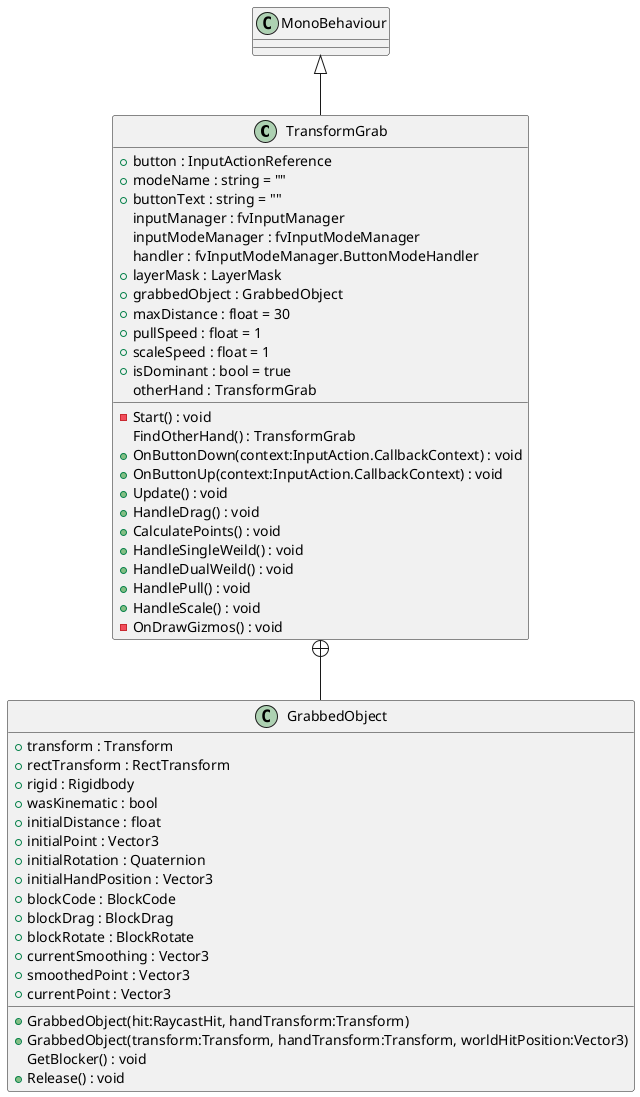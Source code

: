 @startuml
class TransformGrab {
    + button : InputActionReference
    + modeName : string = ""
    + buttonText : string = ""
    inputManager : fvInputManager
    inputModeManager : fvInputModeManager
    handler : fvInputModeManager.ButtonModeHandler
    + layerMask : LayerMask
    + grabbedObject : GrabbedObject
    + maxDistance : float = 30
    + pullSpeed : float = 1
    + scaleSpeed : float = 1
    + isDominant : bool = true
    otherHand : TransformGrab
    - Start() : void
    FindOtherHand() : TransformGrab
    + OnButtonDown(context:InputAction.CallbackContext) : void
    + OnButtonUp(context:InputAction.CallbackContext) : void
    + Update() : void
    + HandleDrag() : void
    + CalculatePoints() : void
    + HandleSingleWeild() : void
    + HandleDualWeild() : void
    + HandlePull() : void
    + HandleScale() : void
    - OnDrawGizmos() : void
}
class GrabbedObject {
    + transform : Transform
    + rectTransform : RectTransform
    + rigid : Rigidbody
    + wasKinematic : bool
    + initialDistance : float
    + initialPoint : Vector3
    + initialRotation : Quaternion
    + initialHandPosition : Vector3
    + blockCode : BlockCode
    + blockDrag : BlockDrag
    + blockRotate : BlockRotate
    + currentSmoothing : Vector3
    + smoothedPoint : Vector3
    + currentPoint : Vector3
    + GrabbedObject(hit:RaycastHit, handTransform:Transform)
    + GrabbedObject(transform:Transform, handTransform:Transform, worldHitPosition:Vector3)
    GetBlocker() : void
    + Release() : void
}
MonoBehaviour <|-- TransformGrab
TransformGrab +-- GrabbedObject
@enduml
